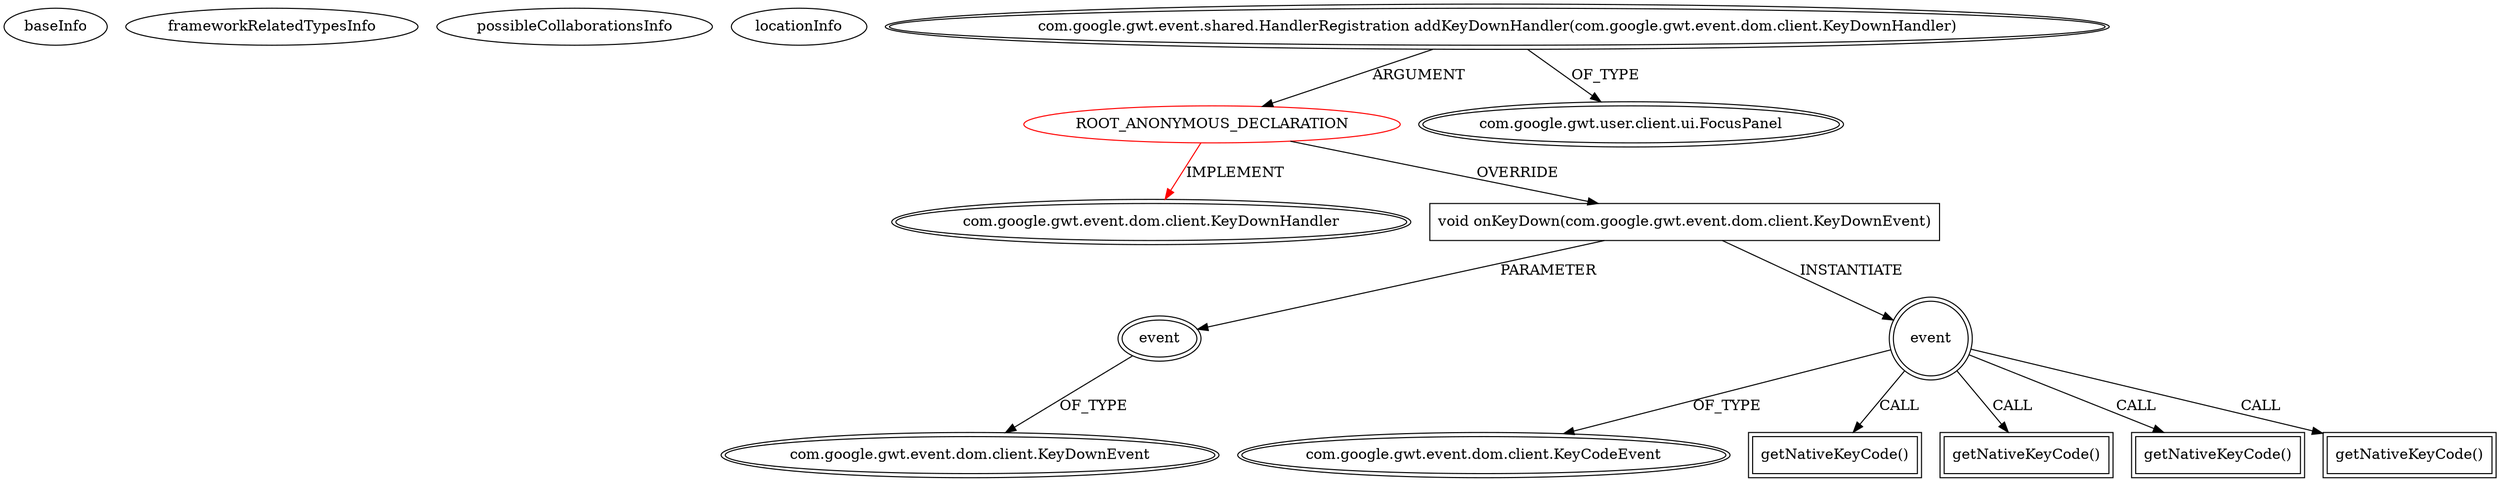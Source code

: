 digraph {
baseInfo[graphId=3306,category="extension_graph",isAnonymous=true,possibleRelation=false]
frameworkRelatedTypesInfo[0="com.google.gwt.event.dom.client.KeyDownHandler"]
possibleCollaborationsInfo[]
locationInfo[projectName="jumanor-client-nodejsgwt",filePath="/jumanor-client-nodejsgwt/client-nodejsgwt-master/src/main/java/pck/client/TEngine.java",contextSignature="void ejecutar()",graphId="3306"]
0[label="ROOT_ANONYMOUS_DECLARATION",vertexType="ROOT_ANONYMOUS_DECLARATION",isFrameworkType=false,color=red]
1[label="com.google.gwt.event.dom.client.KeyDownHandler",vertexType="FRAMEWORK_INTERFACE_TYPE",isFrameworkType=true,peripheries=2]
2[label="com.google.gwt.event.shared.HandlerRegistration addKeyDownHandler(com.google.gwt.event.dom.client.KeyDownHandler)",vertexType="OUTSIDE_CALL",isFrameworkType=true,peripheries=2]
3[label="com.google.gwt.user.client.ui.FocusPanel",vertexType="FRAMEWORK_CLASS_TYPE",isFrameworkType=true,peripheries=2]
4[label="void onKeyDown(com.google.gwt.event.dom.client.KeyDownEvent)",vertexType="OVERRIDING_METHOD_DECLARATION",isFrameworkType=false,shape=box]
5[label="event",vertexType="PARAMETER_DECLARATION",isFrameworkType=true,peripheries=2]
6[label="com.google.gwt.event.dom.client.KeyDownEvent",vertexType="FRAMEWORK_CLASS_TYPE",isFrameworkType=true,peripheries=2]
7[label="event",vertexType="VARIABLE_EXPRESION",isFrameworkType=true,peripheries=2,shape=circle]
9[label="com.google.gwt.event.dom.client.KeyCodeEvent",vertexType="FRAMEWORK_CLASS_TYPE",isFrameworkType=true,peripheries=2]
8[label="getNativeKeyCode()",vertexType="INSIDE_CALL",isFrameworkType=true,peripheries=2,shape=box]
11[label="getNativeKeyCode()",vertexType="INSIDE_CALL",isFrameworkType=true,peripheries=2,shape=box]
13[label="getNativeKeyCode()",vertexType="INSIDE_CALL",isFrameworkType=true,peripheries=2,shape=box]
15[label="getNativeKeyCode()",vertexType="INSIDE_CALL",isFrameworkType=true,peripheries=2,shape=box]
0->1[label="IMPLEMENT",color=red]
2->0[label="ARGUMENT"]
2->3[label="OF_TYPE"]
0->4[label="OVERRIDE"]
5->6[label="OF_TYPE"]
4->5[label="PARAMETER"]
4->7[label="INSTANTIATE"]
7->9[label="OF_TYPE"]
7->8[label="CALL"]
7->11[label="CALL"]
7->13[label="CALL"]
7->15[label="CALL"]
}
